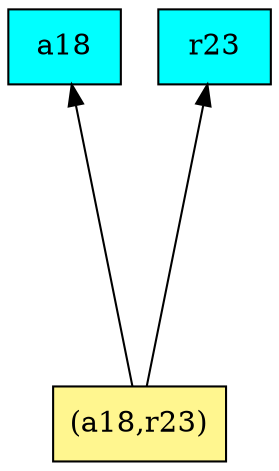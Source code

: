 digraph G {
rankdir=BT;ranksep="2.0";
"a18" [shape=record,fillcolor=cyan,style=filled,label="{a18}"];
"(a18,r23)" [shape=record,fillcolor=khaki1,style=filled,label="{(a18,r23)}"];
"r23" [shape=record,fillcolor=cyan,style=filled,label="{r23}"];
"(a18,r23)" -> "a18"
"(a18,r23)" -> "r23"
}